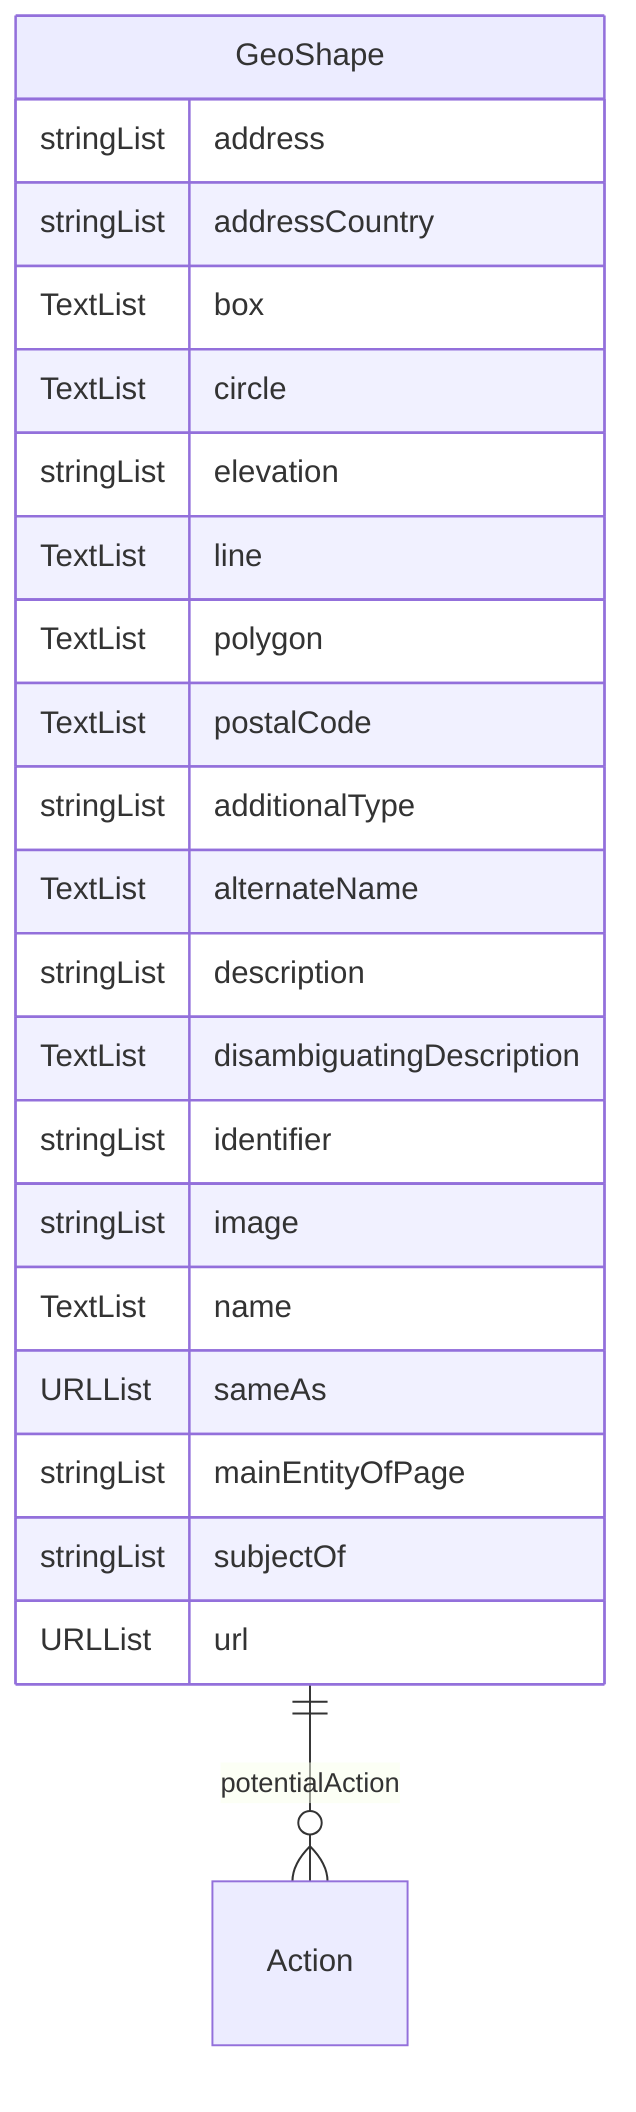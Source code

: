 erDiagram
GeoShape {
    stringList address  
    stringList addressCountry  
    TextList box  
    TextList circle  
    stringList elevation  
    TextList line  
    TextList polygon  
    TextList postalCode  
    stringList additionalType  
    TextList alternateName  
    stringList description  
    TextList disambiguatingDescription  
    stringList identifier  
    stringList image  
    TextList name  
    URLList sameAs  
    stringList mainEntityOfPage  
    stringList subjectOf  
    URLList url  
}

GeoShape ||--}o Action : "potentialAction"